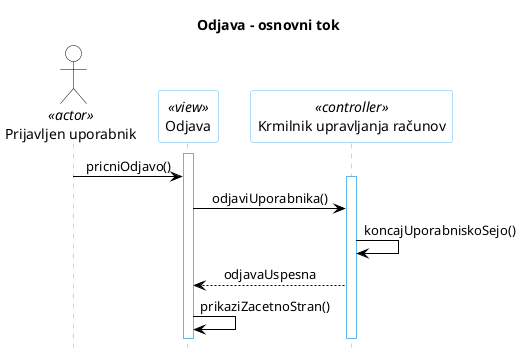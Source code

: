 @startuml PrijavaOsnovni

hide footbox

skinparam backgroundcolor white
skinparam defaultTextAlignment center
skinparam actorBorderColor black
skinparam actorBackgroundColor white
skinparam arrowColor black  
skinparam sequenceLifeLineBorderColor #5FB8EC
skinparam sequenceParticipantBorderColor #5FB8EC
skinparam sequenceParticipantBackgroundColor white

title "Odjava - osnovni tok"

actor "Prijavljen uporabnik" AS U1 <<actor>>

participant "Odjava" as R5 <<view>>
participant "Krmilnik upravljanja računov" as R2 <<controller>>
'participant "Uporabnik" as R4 <<model>>

'activate U1
activate R5

'R2 -> R5: neprijavljenDostop()


U1 -> R5: pricniOdjavo()


activate R2

R5 -> R2: odjaviUporabnika()
R2 -> R2: koncajUporabniskoSejo()
R2 -[dotted]> R5: odjavaUspesna

' R5 -> R2: vrniPodatkeUporabnika()
' activate R4
' R2 -> R4: vrniPodatkeUporabnika()
' R4 -[dotted]> R2: podatkiUporabnika()
' R2 -[dotted]> R5: podatkiUporabnika()
' deactivate R4

R5 -> R5: prikaziZacetnoStran()


@enduml
